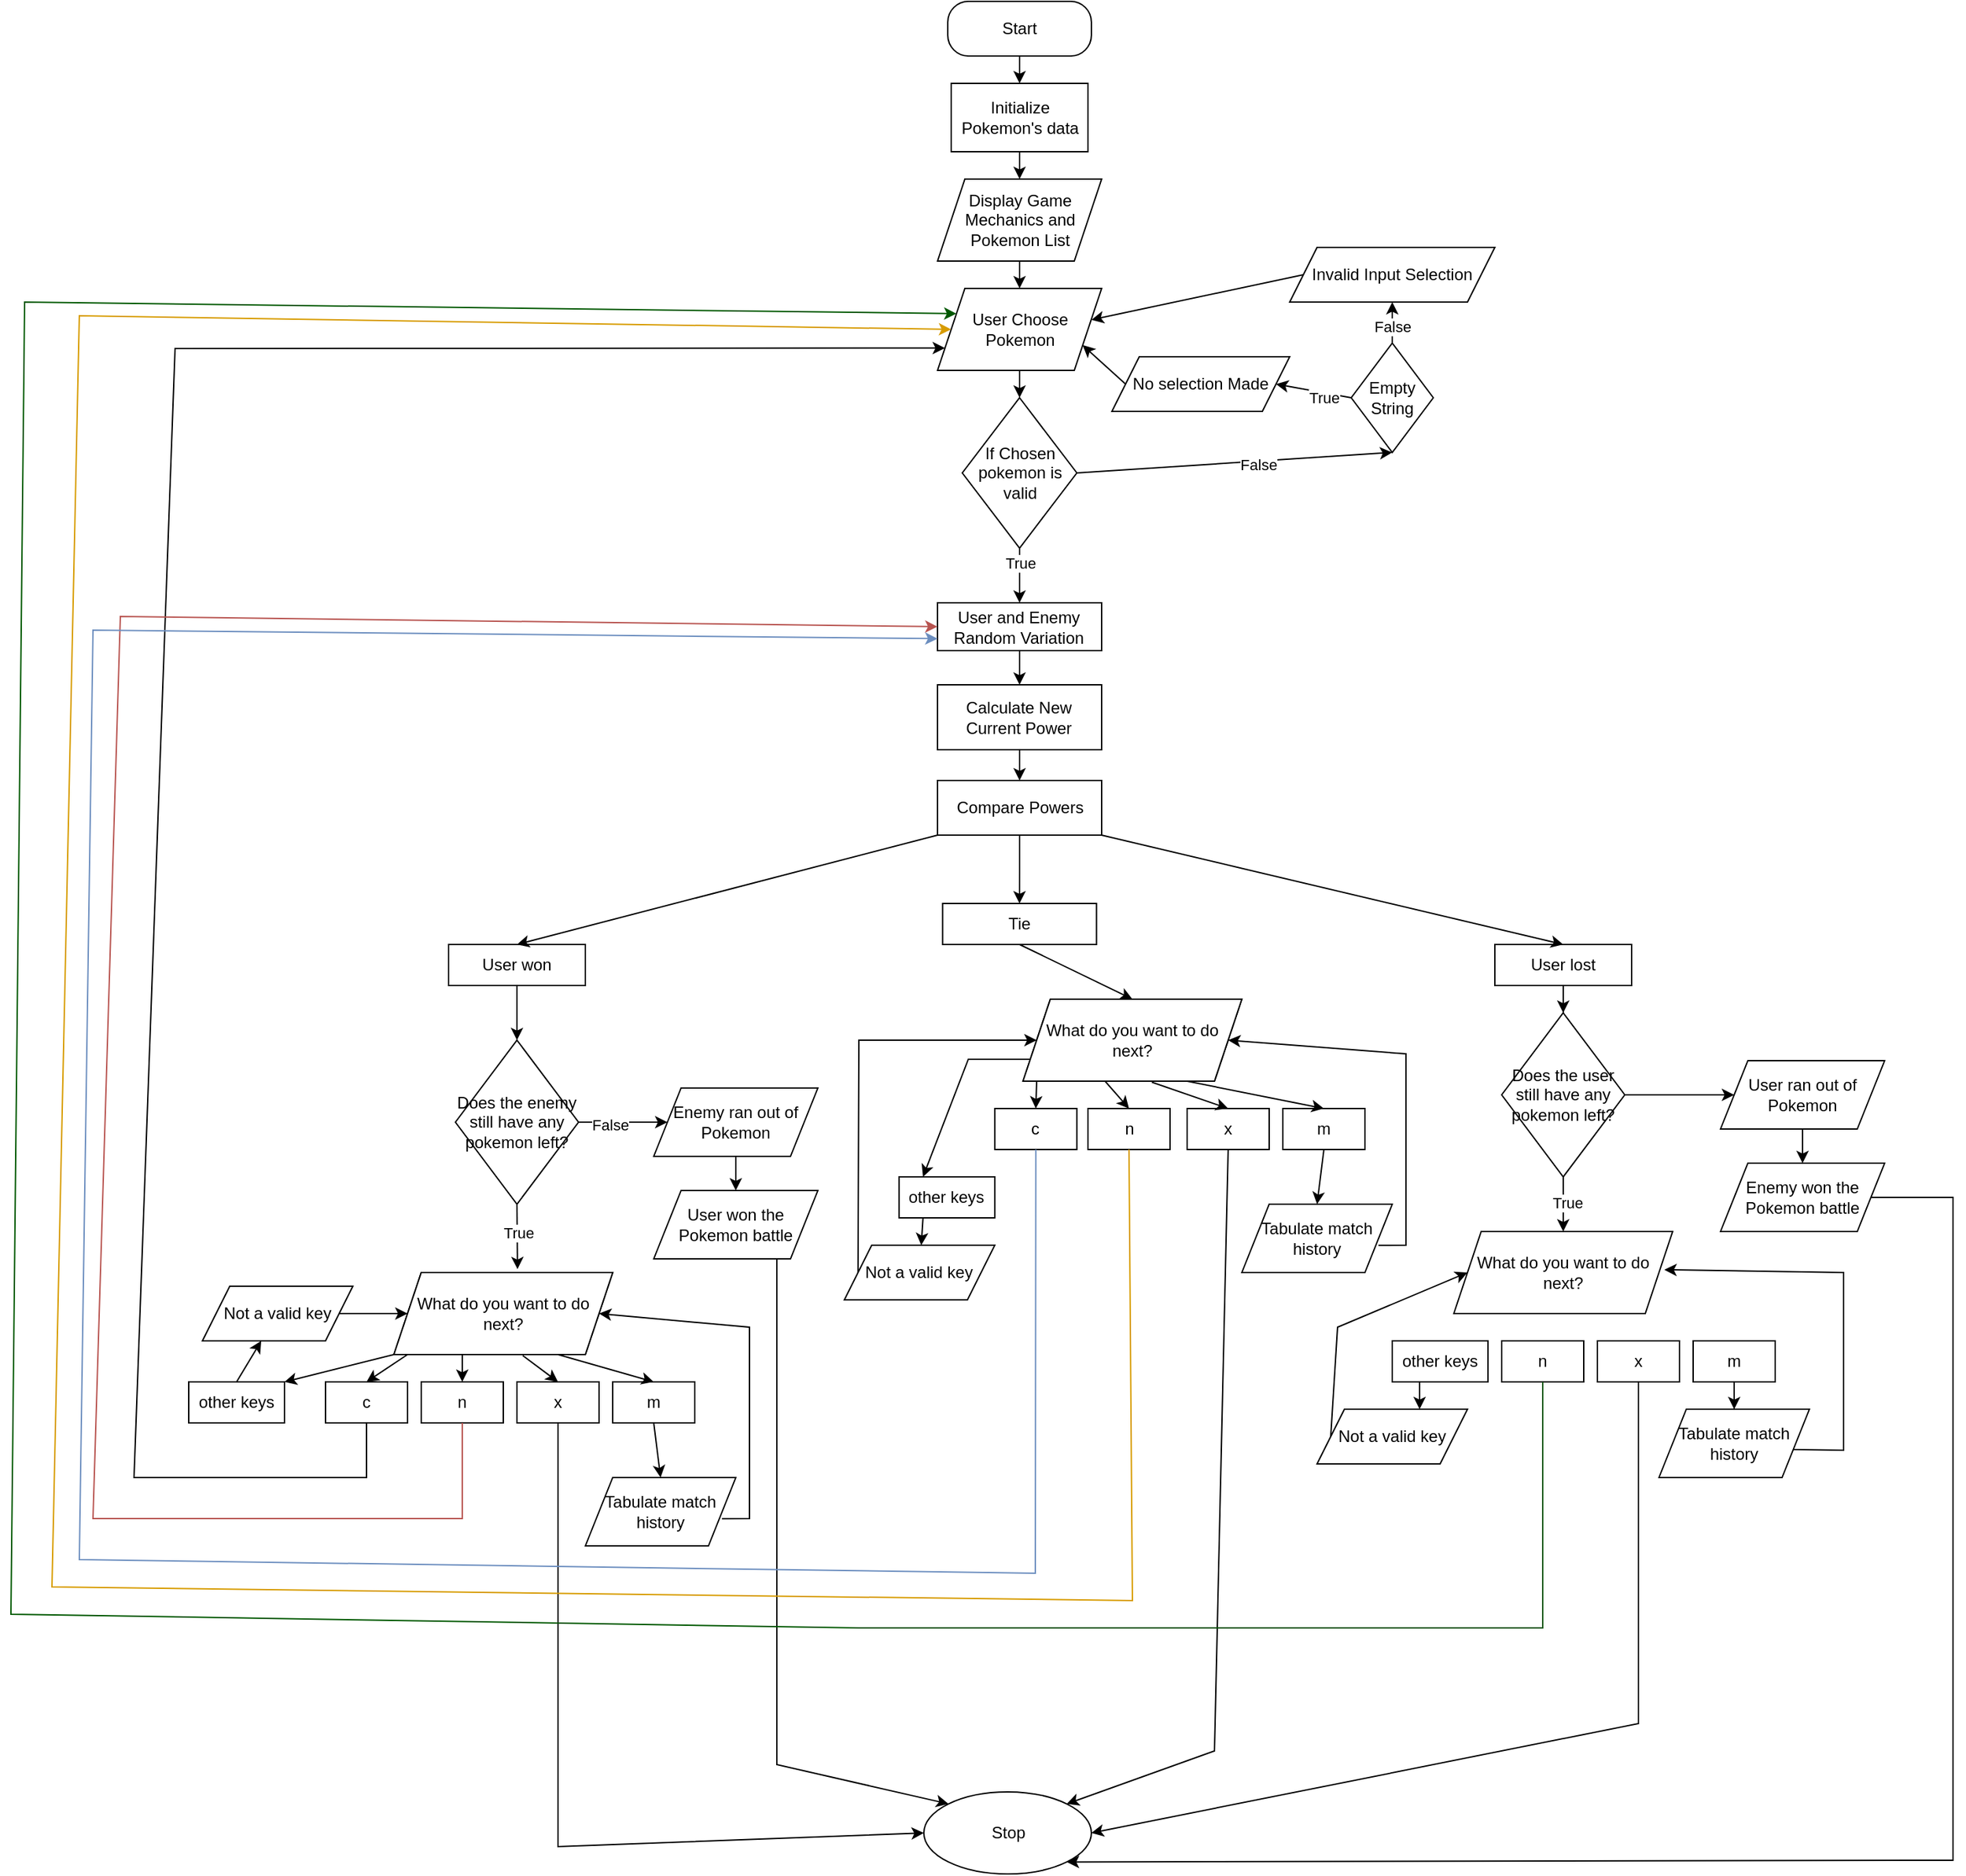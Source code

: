 <mxfile version="24.7.7">
  <diagram name="Page-1" id="896NT-u7jkMOJcPzDI4I">
    <mxGraphModel dx="1861" dy="600" grid="1" gridSize="10" guides="1" tooltips="1" connect="1" arrows="1" fold="1" page="1" pageScale="1" pageWidth="850" pageHeight="1100" math="0" shadow="0">
      <root>
        <mxCell id="0" />
        <mxCell id="1" parent="0" />
        <mxCell id="AKeip4ZScs3PB6f9Q0We-1" value="Start" style="rounded=1;whiteSpace=wrap;html=1;arcSize=38;" vertex="1" parent="1">
          <mxGeometry x="365" y="40" width="105" height="40" as="geometry" />
        </mxCell>
        <mxCell id="AKeip4ZScs3PB6f9Q0We-2" value="Initialize Pokemon&#39;s data" style="rounded=0;whiteSpace=wrap;html=1;" vertex="1" parent="1">
          <mxGeometry x="367.5" y="100" width="100" height="50" as="geometry" />
        </mxCell>
        <mxCell id="AKeip4ZScs3PB6f9Q0We-7" value="Display Game Mechanics and Pokemon List" style="shape=parallelogram;perimeter=parallelogramPerimeter;whiteSpace=wrap;html=1;fixedSize=1;" vertex="1" parent="1">
          <mxGeometry x="357.5" y="170" width="120" height="60" as="geometry" />
        </mxCell>
        <mxCell id="AKeip4ZScs3PB6f9Q0We-8" value="User Choose Pokemon" style="shape=parallelogram;perimeter=parallelogramPerimeter;whiteSpace=wrap;html=1;fixedSize=1;" vertex="1" parent="1">
          <mxGeometry x="357.5" y="250" width="120" height="60" as="geometry" />
        </mxCell>
        <mxCell id="AKeip4ZScs3PB6f9Q0We-11" value="If Chosen pokemon is valid" style="rhombus;whiteSpace=wrap;html=1;" vertex="1" parent="1">
          <mxGeometry x="375.62" y="330" width="83.75" height="110" as="geometry" />
        </mxCell>
        <mxCell id="AKeip4ZScs3PB6f9Q0We-13" value="" style="endArrow=classic;html=1;rounded=0;entryX=0.5;entryY=0;entryDx=0;entryDy=0;" edge="1" parent="1" target="AKeip4ZScs3PB6f9Q0We-2">
          <mxGeometry width="50" height="50" relative="1" as="geometry">
            <mxPoint x="417.5" y="80" as="sourcePoint" />
            <mxPoint x="467.5" y="30" as="targetPoint" />
          </mxGeometry>
        </mxCell>
        <mxCell id="AKeip4ZScs3PB6f9Q0We-14" value="" style="endArrow=classic;html=1;rounded=0;exitX=0.5;exitY=1;exitDx=0;exitDy=0;entryX=0.5;entryY=0;entryDx=0;entryDy=0;" edge="1" parent="1" source="AKeip4ZScs3PB6f9Q0We-2" target="AKeip4ZScs3PB6f9Q0We-7">
          <mxGeometry width="50" height="50" relative="1" as="geometry">
            <mxPoint x="400" y="340" as="sourcePoint" />
            <mxPoint x="450" y="290" as="targetPoint" />
          </mxGeometry>
        </mxCell>
        <mxCell id="AKeip4ZScs3PB6f9Q0We-15" value="" style="endArrow=classic;html=1;rounded=0;exitX=0.5;exitY=1;exitDx=0;exitDy=0;entryX=0.5;entryY=0;entryDx=0;entryDy=0;" edge="1" parent="1" source="AKeip4ZScs3PB6f9Q0We-7" target="AKeip4ZScs3PB6f9Q0We-8">
          <mxGeometry width="50" height="50" relative="1" as="geometry">
            <mxPoint x="400" y="340" as="sourcePoint" />
            <mxPoint x="450" y="290" as="targetPoint" />
          </mxGeometry>
        </mxCell>
        <mxCell id="AKeip4ZScs3PB6f9Q0We-16" value="" style="endArrow=classic;html=1;rounded=0;exitX=0.5;exitY=1;exitDx=0;exitDy=0;entryX=0.5;entryY=0;entryDx=0;entryDy=0;" edge="1" parent="1" source="AKeip4ZScs3PB6f9Q0We-8" target="AKeip4ZScs3PB6f9Q0We-11">
          <mxGeometry width="50" height="50" relative="1" as="geometry">
            <mxPoint x="400" y="340" as="sourcePoint" />
            <mxPoint x="450" y="290" as="targetPoint" />
          </mxGeometry>
        </mxCell>
        <mxCell id="AKeip4ZScs3PB6f9Q0We-18" value="" style="endArrow=classic;html=1;rounded=0;exitX=1;exitY=0.5;exitDx=0;exitDy=0;entryX=0.5;entryY=1;entryDx=0;entryDy=0;" edge="1" parent="1" source="AKeip4ZScs3PB6f9Q0We-11" target="AKeip4ZScs3PB6f9Q0We-21">
          <mxGeometry width="50" height="50" relative="1" as="geometry">
            <mxPoint x="400" y="340" as="sourcePoint" />
            <mxPoint x="590" y="385" as="targetPoint" />
            <Array as="points" />
          </mxGeometry>
        </mxCell>
        <mxCell id="AKeip4ZScs3PB6f9Q0We-19" value="False" style="edgeLabel;html=1;align=center;verticalAlign=middle;resizable=0;points=[];" vertex="1" connectable="0" parent="AKeip4ZScs3PB6f9Q0We-18">
          <mxGeometry x="0.145" y="-2" relative="1" as="geometry">
            <mxPoint as="offset" />
          </mxGeometry>
        </mxCell>
        <mxCell id="AKeip4ZScs3PB6f9Q0We-21" value="Empty String" style="rhombus;whiteSpace=wrap;html=1;" vertex="1" parent="1">
          <mxGeometry x="660" y="290" width="60" height="80" as="geometry" />
        </mxCell>
        <mxCell id="AKeip4ZScs3PB6f9Q0We-22" value="No selection Made" style="shape=parallelogram;perimeter=parallelogramPerimeter;whiteSpace=wrap;html=1;fixedSize=1;" vertex="1" parent="1">
          <mxGeometry x="485" y="300" width="130" height="40" as="geometry" />
        </mxCell>
        <mxCell id="AKeip4ZScs3PB6f9Q0We-23" value="Invalid Input Selection" style="shape=parallelogram;perimeter=parallelogramPerimeter;whiteSpace=wrap;html=1;fixedSize=1;" vertex="1" parent="1">
          <mxGeometry x="615" y="220" width="150" height="40" as="geometry" />
        </mxCell>
        <mxCell id="AKeip4ZScs3PB6f9Q0We-24" value="" style="endArrow=classic;html=1;rounded=0;entryX=1;entryY=0.5;entryDx=0;entryDy=0;" edge="1" parent="1" target="AKeip4ZScs3PB6f9Q0We-22">
          <mxGeometry width="50" height="50" relative="1" as="geometry">
            <mxPoint x="660" y="330" as="sourcePoint" />
            <mxPoint x="610" y="320" as="targetPoint" />
          </mxGeometry>
        </mxCell>
        <mxCell id="AKeip4ZScs3PB6f9Q0We-25" value="True" style="edgeLabel;html=1;align=center;verticalAlign=middle;resizable=0;points=[];" vertex="1" connectable="0" parent="AKeip4ZScs3PB6f9Q0We-24">
          <mxGeometry x="0.08" y="-2" relative="1" as="geometry">
            <mxPoint x="9" y="7" as="offset" />
          </mxGeometry>
        </mxCell>
        <mxCell id="AKeip4ZScs3PB6f9Q0We-26" value="" style="endArrow=classic;html=1;rounded=0;entryX=0.5;entryY=1;entryDx=0;entryDy=0;exitX=0.5;exitY=0;exitDx=0;exitDy=0;" edge="1" parent="1" source="AKeip4ZScs3PB6f9Q0We-21" target="AKeip4ZScs3PB6f9Q0We-23">
          <mxGeometry width="50" height="50" relative="1" as="geometry">
            <mxPoint x="400" y="340" as="sourcePoint" />
            <mxPoint x="450" y="290" as="targetPoint" />
          </mxGeometry>
        </mxCell>
        <mxCell id="AKeip4ZScs3PB6f9Q0We-27" value="False" style="edgeLabel;html=1;align=center;verticalAlign=middle;resizable=0;points=[];" vertex="1" connectable="0" parent="AKeip4ZScs3PB6f9Q0We-26">
          <mxGeometry x="-0.2" y="-7" relative="1" as="geometry">
            <mxPoint x="-7" as="offset" />
          </mxGeometry>
        </mxCell>
        <mxCell id="AKeip4ZScs3PB6f9Q0We-28" value="" style="endArrow=classic;html=1;rounded=0;exitX=0;exitY=0.5;exitDx=0;exitDy=0;entryX=1;entryY=0.75;entryDx=0;entryDy=0;" edge="1" parent="1" source="AKeip4ZScs3PB6f9Q0We-22" target="AKeip4ZScs3PB6f9Q0We-8">
          <mxGeometry width="50" height="50" relative="1" as="geometry">
            <mxPoint x="400" y="340" as="sourcePoint" />
            <mxPoint x="450" y="290" as="targetPoint" />
          </mxGeometry>
        </mxCell>
        <mxCell id="AKeip4ZScs3PB6f9Q0We-29" value="" style="endArrow=classic;html=1;rounded=0;exitX=0;exitY=0.5;exitDx=0;exitDy=0;entryX=0.938;entryY=0.383;entryDx=0;entryDy=0;entryPerimeter=0;" edge="1" parent="1" source="AKeip4ZScs3PB6f9Q0We-23" target="AKeip4ZScs3PB6f9Q0We-8">
          <mxGeometry width="50" height="50" relative="1" as="geometry">
            <mxPoint x="400" y="340" as="sourcePoint" />
            <mxPoint x="450" y="290" as="targetPoint" />
          </mxGeometry>
        </mxCell>
        <mxCell id="AKeip4ZScs3PB6f9Q0We-30" value="" style="endArrow=classic;html=1;rounded=0;exitX=0.5;exitY=1;exitDx=0;exitDy=0;" edge="1" parent="1" source="AKeip4ZScs3PB6f9Q0We-11" target="AKeip4ZScs3PB6f9Q0We-32">
          <mxGeometry width="50" height="50" relative="1" as="geometry">
            <mxPoint x="417" y="450" as="sourcePoint" />
            <mxPoint x="320" y="385" as="targetPoint" />
          </mxGeometry>
        </mxCell>
        <mxCell id="AKeip4ZScs3PB6f9Q0We-31" value="True" style="edgeLabel;html=1;align=center;verticalAlign=middle;resizable=0;points=[];" vertex="1" connectable="0" parent="AKeip4ZScs3PB6f9Q0We-30">
          <mxGeometry x="-0.331" y="3" relative="1" as="geometry">
            <mxPoint x="-3" y="-3" as="offset" />
          </mxGeometry>
        </mxCell>
        <mxCell id="AKeip4ZScs3PB6f9Q0We-32" value="User and Enemy Random Variation" style="rounded=0;whiteSpace=wrap;html=1;" vertex="1" parent="1">
          <mxGeometry x="357.49" y="480" width="120" height="35" as="geometry" />
        </mxCell>
        <mxCell id="AKeip4ZScs3PB6f9Q0We-49" value="" style="edgeStyle=orthogonalEdgeStyle;rounded=0;orthogonalLoop=1;jettySize=auto;html=1;" edge="1" parent="1" source="AKeip4ZScs3PB6f9Q0We-34" target="AKeip4ZScs3PB6f9Q0We-38">
          <mxGeometry relative="1" as="geometry" />
        </mxCell>
        <mxCell id="AKeip4ZScs3PB6f9Q0We-34" value="Calculate New Current Power" style="rounded=0;whiteSpace=wrap;html=1;" vertex="1" parent="1">
          <mxGeometry x="357.49" y="540" width="120" height="47.5" as="geometry" />
        </mxCell>
        <mxCell id="AKeip4ZScs3PB6f9Q0We-36" value="" style="endArrow=classic;html=1;rounded=0;entryX=0.5;entryY=0;entryDx=0;entryDy=0;exitX=0.5;exitY=1;exitDx=0;exitDy=0;" edge="1" parent="1" source="AKeip4ZScs3PB6f9Q0We-32" target="AKeip4ZScs3PB6f9Q0We-34">
          <mxGeometry width="50" height="50" relative="1" as="geometry">
            <mxPoint x="410" y="310" as="sourcePoint" />
            <mxPoint x="460" y="260" as="targetPoint" />
          </mxGeometry>
        </mxCell>
        <mxCell id="AKeip4ZScs3PB6f9Q0We-43" value="" style="edgeStyle=orthogonalEdgeStyle;rounded=0;orthogonalLoop=1;jettySize=auto;html=1;" edge="1" parent="1" source="AKeip4ZScs3PB6f9Q0We-38" target="AKeip4ZScs3PB6f9Q0We-39">
          <mxGeometry relative="1" as="geometry" />
        </mxCell>
        <mxCell id="AKeip4ZScs3PB6f9Q0We-38" value="Compare Powers" style="rounded=0;whiteSpace=wrap;html=1;" vertex="1" parent="1">
          <mxGeometry x="357.5" y="610" width="120" height="40" as="geometry" />
        </mxCell>
        <mxCell id="AKeip4ZScs3PB6f9Q0We-39" value="Tie" style="rounded=0;whiteSpace=wrap;html=1;" vertex="1" parent="1">
          <mxGeometry x="361.23" y="700" width="112.51" height="30" as="geometry" />
        </mxCell>
        <mxCell id="AKeip4ZScs3PB6f9Q0We-44" value="User won" style="rounded=0;whiteSpace=wrap;html=1;" vertex="1" parent="1">
          <mxGeometry y="730" width="100" height="30" as="geometry" />
        </mxCell>
        <mxCell id="AKeip4ZScs3PB6f9Q0We-324" value="" style="edgeStyle=orthogonalEdgeStyle;rounded=0;orthogonalLoop=1;jettySize=auto;html=1;" edge="1" parent="1" source="AKeip4ZScs3PB6f9Q0We-45" target="AKeip4ZScs3PB6f9Q0We-323">
          <mxGeometry relative="1" as="geometry" />
        </mxCell>
        <mxCell id="AKeip4ZScs3PB6f9Q0We-45" value="User lost" style="rounded=0;whiteSpace=wrap;html=1;" vertex="1" parent="1">
          <mxGeometry x="765" y="730" width="100" height="30" as="geometry" />
        </mxCell>
        <mxCell id="AKeip4ZScs3PB6f9Q0We-47" value="" style="endArrow=classic;html=1;rounded=0;exitX=0;exitY=1;exitDx=0;exitDy=0;entryX=0.5;entryY=0;entryDx=0;entryDy=0;" edge="1" parent="1" source="AKeip4ZScs3PB6f9Q0We-38" target="AKeip4ZScs3PB6f9Q0We-44">
          <mxGeometry width="50" height="50" relative="1" as="geometry">
            <mxPoint x="410" y="610" as="sourcePoint" />
            <mxPoint x="460" y="560" as="targetPoint" />
          </mxGeometry>
        </mxCell>
        <mxCell id="AKeip4ZScs3PB6f9Q0We-48" value="" style="endArrow=classic;html=1;rounded=0;exitX=1;exitY=1;exitDx=0;exitDy=0;entryX=0.5;entryY=0;entryDx=0;entryDy=0;" edge="1" parent="1" source="AKeip4ZScs3PB6f9Q0We-38" target="AKeip4ZScs3PB6f9Q0We-45">
          <mxGeometry width="50" height="50" relative="1" as="geometry">
            <mxPoint x="410" y="610" as="sourcePoint" />
            <mxPoint x="460" y="560" as="targetPoint" />
          </mxGeometry>
        </mxCell>
        <mxCell id="AKeip4ZScs3PB6f9Q0We-50" value="Does the enemy still have any pokemon left?" style="rhombus;whiteSpace=wrap;html=1;" vertex="1" parent="1">
          <mxGeometry x="5" y="800" width="90" height="120" as="geometry" />
        </mxCell>
        <mxCell id="AKeip4ZScs3PB6f9Q0We-51" value="" style="endArrow=classic;html=1;rounded=0;exitX=0.5;exitY=1;exitDx=0;exitDy=0;entryX=0.565;entryY=-0.041;entryDx=0;entryDy=0;entryPerimeter=0;" edge="1" parent="1" source="AKeip4ZScs3PB6f9Q0We-50" target="AKeip4ZScs3PB6f9Q0We-54">
          <mxGeometry width="50" height="50" relative="1" as="geometry">
            <mxPoint x="360" y="750" as="sourcePoint" />
            <mxPoint x="200" y="730" as="targetPoint" />
            <Array as="points" />
          </mxGeometry>
        </mxCell>
        <mxCell id="AKeip4ZScs3PB6f9Q0We-53" value="True" style="edgeLabel;html=1;align=center;verticalAlign=middle;resizable=0;points=[];" vertex="1" connectable="0" parent="AKeip4ZScs3PB6f9Q0We-51">
          <mxGeometry x="0.281" y="-2" relative="1" as="geometry">
            <mxPoint x="2" y="-10" as="offset" />
          </mxGeometry>
        </mxCell>
        <mxCell id="AKeip4ZScs3PB6f9Q0We-52" value="" style="endArrow=classic;html=1;rounded=0;exitX=0.5;exitY=1;exitDx=0;exitDy=0;entryX=0.5;entryY=0;entryDx=0;entryDy=0;" edge="1" parent="1" source="AKeip4ZScs3PB6f9Q0We-44" target="AKeip4ZScs3PB6f9Q0We-50">
          <mxGeometry width="50" height="50" relative="1" as="geometry">
            <mxPoint x="360" y="630" as="sourcePoint" />
            <mxPoint x="410" y="580" as="targetPoint" />
          </mxGeometry>
        </mxCell>
        <mxCell id="AKeip4ZScs3PB6f9Q0We-54" value="What do you want to do next?" style="shape=parallelogram;perimeter=parallelogramPerimeter;whiteSpace=wrap;html=1;fixedSize=1;" vertex="1" parent="1">
          <mxGeometry x="-40" y="970" width="160" height="60" as="geometry" />
        </mxCell>
        <mxCell id="AKeip4ZScs3PB6f9Q0We-55" value="x" style="rounded=0;whiteSpace=wrap;html=1;" vertex="1" parent="1">
          <mxGeometry x="50" y="1050" width="60" height="30" as="geometry" />
        </mxCell>
        <mxCell id="AKeip4ZScs3PB6f9Q0We-56" value="n" style="rounded=0;whiteSpace=wrap;html=1;" vertex="1" parent="1">
          <mxGeometry x="-20" y="1050" width="60" height="30" as="geometry" />
        </mxCell>
        <mxCell id="AKeip4ZScs3PB6f9Q0We-59" value="m" style="rounded=0;whiteSpace=wrap;html=1;" vertex="1" parent="1">
          <mxGeometry x="120" y="1050" width="60" height="30" as="geometry" />
        </mxCell>
        <mxCell id="AKeip4ZScs3PB6f9Q0We-61" value="c" style="rounded=0;whiteSpace=wrap;html=1;" vertex="1" parent="1">
          <mxGeometry x="-90" y="1050" width="60" height="30" as="geometry" />
        </mxCell>
        <mxCell id="AKeip4ZScs3PB6f9Q0We-62" value="other keys" style="rounded=0;whiteSpace=wrap;html=1;" vertex="1" parent="1">
          <mxGeometry x="-190" y="1050" width="70" height="30" as="geometry" />
        </mxCell>
        <mxCell id="AKeip4ZScs3PB6f9Q0We-69" value="Not a valid key" style="shape=parallelogram;perimeter=parallelogramPerimeter;whiteSpace=wrap;html=1;fixedSize=1;" vertex="1" parent="1">
          <mxGeometry x="-180" y="980" width="110" height="40" as="geometry" />
        </mxCell>
        <mxCell id="AKeip4ZScs3PB6f9Q0We-74" value="" style="endArrow=classic;html=1;rounded=0;exitX=0.5;exitY=0;exitDx=0;exitDy=0;" edge="1" parent="1" source="AKeip4ZScs3PB6f9Q0We-62" target="AKeip4ZScs3PB6f9Q0We-69">
          <mxGeometry width="50" height="50" relative="1" as="geometry">
            <mxPoint x="360" y="630" as="sourcePoint" />
            <mxPoint x="-50" y="630" as="targetPoint" />
            <Array as="points" />
          </mxGeometry>
        </mxCell>
        <mxCell id="AKeip4ZScs3PB6f9Q0We-78" value="" style="endArrow=classic;html=1;rounded=0;exitX=1;exitY=0.5;exitDx=0;exitDy=0;" edge="1" parent="1" source="AKeip4ZScs3PB6f9Q0We-50">
          <mxGeometry width="50" height="50" relative="1" as="geometry">
            <mxPoint x="-60" y="840" as="sourcePoint" />
            <mxPoint x="160" y="860" as="targetPoint" />
          </mxGeometry>
        </mxCell>
        <mxCell id="AKeip4ZScs3PB6f9Q0We-79" value="False" style="edgeLabel;html=1;align=center;verticalAlign=middle;resizable=0;points=[];" vertex="1" connectable="0" parent="AKeip4ZScs3PB6f9Q0We-78">
          <mxGeometry x="-0.288" y="-2" relative="1" as="geometry">
            <mxPoint as="offset" />
          </mxGeometry>
        </mxCell>
        <mxCell id="AKeip4ZScs3PB6f9Q0We-80" value="What do you want to do next?" style="shape=parallelogram;perimeter=parallelogramPerimeter;whiteSpace=wrap;html=1;fixedSize=1;" vertex="1" parent="1">
          <mxGeometry x="-40" y="970" width="160" height="60" as="geometry" />
        </mxCell>
        <mxCell id="AKeip4ZScs3PB6f9Q0We-81" value="Enemy ran out of Pokemon" style="shape=parallelogram;perimeter=parallelogramPerimeter;whiteSpace=wrap;html=1;fixedSize=1;" vertex="1" parent="1">
          <mxGeometry x="150" y="835" width="120" height="50" as="geometry" />
        </mxCell>
        <mxCell id="AKeip4ZScs3PB6f9Q0We-82" value="User won the Pokemon battle" style="shape=parallelogram;perimeter=parallelogramPerimeter;whiteSpace=wrap;html=1;fixedSize=1;" vertex="1" parent="1">
          <mxGeometry x="150" y="910" width="120" height="50" as="geometry" />
        </mxCell>
        <mxCell id="AKeip4ZScs3PB6f9Q0We-83" value="" style="endArrow=classic;html=1;rounded=0;exitX=0.5;exitY=1;exitDx=0;exitDy=0;" edge="1" parent="1" source="AKeip4ZScs3PB6f9Q0We-81" target="AKeip4ZScs3PB6f9Q0We-82">
          <mxGeometry width="50" height="50" relative="1" as="geometry">
            <mxPoint x="40" y="890" as="sourcePoint" />
            <mxPoint x="209" y="910" as="targetPoint" />
          </mxGeometry>
        </mxCell>
        <mxCell id="AKeip4ZScs3PB6f9Q0We-85" value="" style="endArrow=classic;html=1;rounded=0;exitX=1;exitY=0.5;exitDx=0;exitDy=0;entryX=0;entryY=0.5;entryDx=0;entryDy=0;" edge="1" parent="1" source="AKeip4ZScs3PB6f9Q0We-69" target="AKeip4ZScs3PB6f9Q0We-80">
          <mxGeometry width="50" height="50" relative="1" as="geometry">
            <mxPoint x="-80" y="1040" as="sourcePoint" />
            <mxPoint x="-30" y="990" as="targetPoint" />
          </mxGeometry>
        </mxCell>
        <mxCell id="AKeip4ZScs3PB6f9Q0We-86" value="" style="endArrow=classic;html=1;rounded=0;entryX=0.5;entryY=0;entryDx=0;entryDy=0;" edge="1" parent="1" target="AKeip4ZScs3PB6f9Q0We-61">
          <mxGeometry width="50" height="50" relative="1" as="geometry">
            <mxPoint x="-30" y="1030" as="sourcePoint" />
            <mxPoint x="20" y="980" as="targetPoint" />
          </mxGeometry>
        </mxCell>
        <mxCell id="AKeip4ZScs3PB6f9Q0We-87" value="" style="endArrow=classic;html=1;rounded=0;" edge="1" parent="1" target="AKeip4ZScs3PB6f9Q0We-56">
          <mxGeometry width="50" height="50" relative="1" as="geometry">
            <mxPoint x="10" y="1040" as="sourcePoint" />
            <mxPoint x="-50" y="1060" as="targetPoint" />
            <Array as="points">
              <mxPoint x="10" y="1030" />
            </Array>
          </mxGeometry>
        </mxCell>
        <mxCell id="AKeip4ZScs3PB6f9Q0We-88" value="" style="endArrow=classic;html=1;rounded=0;entryX=0.5;entryY=0;entryDx=0;entryDy=0;exitX=0.589;exitY=1.012;exitDx=0;exitDy=0;exitPerimeter=0;" edge="1" parent="1" source="AKeip4ZScs3PB6f9Q0We-80" target="AKeip4ZScs3PB6f9Q0We-55">
          <mxGeometry width="50" height="50" relative="1" as="geometry">
            <mxPoint x="53" y="1029" as="sourcePoint" />
            <mxPoint x="-40" y="1070" as="targetPoint" />
          </mxGeometry>
        </mxCell>
        <mxCell id="AKeip4ZScs3PB6f9Q0We-89" value="" style="endArrow=classic;html=1;rounded=0;exitX=0.75;exitY=1;exitDx=0;exitDy=0;entryX=0.5;entryY=0;entryDx=0;entryDy=0;" edge="1" parent="1" source="AKeip4ZScs3PB6f9Q0We-80" target="AKeip4ZScs3PB6f9Q0We-59">
          <mxGeometry width="50" height="50" relative="1" as="geometry">
            <mxPoint x="-80" y="1040" as="sourcePoint" />
            <mxPoint x="-30" y="990" as="targetPoint" />
          </mxGeometry>
        </mxCell>
        <mxCell id="AKeip4ZScs3PB6f9Q0We-90" value="" style="endArrow=classic;html=1;rounded=0;exitX=0.5;exitY=1;exitDx=0;exitDy=0;entryX=0;entryY=0.75;entryDx=0;entryDy=0;" edge="1" parent="1" source="AKeip4ZScs3PB6f9Q0We-61" target="AKeip4ZScs3PB6f9Q0We-8">
          <mxGeometry width="50" height="50" relative="1" as="geometry">
            <mxPoint x="380" y="840" as="sourcePoint" />
            <mxPoint x="-220" y="680" as="targetPoint" />
            <Array as="points">
              <mxPoint x="-60" y="1120" />
              <mxPoint x="-230" y="1120" />
              <mxPoint x="-200" y="294" />
            </Array>
          </mxGeometry>
        </mxCell>
        <mxCell id="AKeip4ZScs3PB6f9Q0We-91" value="" style="endArrow=classic;html=1;rounded=0;exitX=0.5;exitY=1;exitDx=0;exitDy=0;entryX=0;entryY=0.5;entryDx=0;entryDy=0;fillColor=#f8cecc;strokeColor=#b85450;" edge="1" parent="1" source="AKeip4ZScs3PB6f9Q0We-56" target="AKeip4ZScs3PB6f9Q0We-32">
          <mxGeometry width="50" height="50" relative="1" as="geometry">
            <mxPoint x="750" y="1130" as="sourcePoint" />
            <mxPoint x="800" y="1080" as="targetPoint" />
            <Array as="points">
              <mxPoint x="10" y="1150" />
              <mxPoint x="-260" y="1150" />
              <mxPoint x="-240" y="490" />
            </Array>
          </mxGeometry>
        </mxCell>
        <mxCell id="AKeip4ZScs3PB6f9Q0We-92" value="Tabulate match history" style="shape=parallelogram;perimeter=parallelogramPerimeter;whiteSpace=wrap;html=1;fixedSize=1;" vertex="1" parent="1">
          <mxGeometry x="100" y="1120" width="110" height="50" as="geometry" />
        </mxCell>
        <mxCell id="AKeip4ZScs3PB6f9Q0We-93" value="" style="endArrow=classic;html=1;rounded=0;exitX=0.5;exitY=1;exitDx=0;exitDy=0;entryX=0.5;entryY=0;entryDx=0;entryDy=0;" edge="1" parent="1" source="AKeip4ZScs3PB6f9Q0We-59" target="AKeip4ZScs3PB6f9Q0We-92">
          <mxGeometry width="50" height="50" relative="1" as="geometry">
            <mxPoint x="-190" y="1040" as="sourcePoint" />
            <mxPoint x="180" y="1110" as="targetPoint" />
          </mxGeometry>
        </mxCell>
        <mxCell id="AKeip4ZScs3PB6f9Q0We-94" value="" style="endArrow=classic;html=1;rounded=0;exitX=0.908;exitY=0.603;exitDx=0;exitDy=0;exitPerimeter=0;entryX=1;entryY=0.5;entryDx=0;entryDy=0;" edge="1" parent="1" source="AKeip4ZScs3PB6f9Q0We-92" target="AKeip4ZScs3PB6f9Q0We-80">
          <mxGeometry width="50" height="50" relative="1" as="geometry">
            <mxPoint y="1060" as="sourcePoint" />
            <mxPoint x="50" y="1010" as="targetPoint" />
            <Array as="points">
              <mxPoint x="220" y="1150" />
              <mxPoint x="220" y="1010" />
            </Array>
          </mxGeometry>
        </mxCell>
        <mxCell id="AKeip4ZScs3PB6f9Q0We-95" value="Stop" style="ellipse;whiteSpace=wrap;html=1;" vertex="1" parent="1">
          <mxGeometry x="347.5" y="1350" width="122.5" height="60" as="geometry" />
        </mxCell>
        <mxCell id="AKeip4ZScs3PB6f9Q0We-97" value="" style="endArrow=classic;html=1;rounded=0;exitX=0.5;exitY=1;exitDx=0;exitDy=0;entryX=0;entryY=0.5;entryDx=0;entryDy=0;" edge="1" parent="1" source="AKeip4ZScs3PB6f9Q0We-55" target="AKeip4ZScs3PB6f9Q0We-95">
          <mxGeometry width="50" height="50" relative="1" as="geometry">
            <mxPoint x="230" y="1260" as="sourcePoint" />
            <mxPoint x="280" y="1210" as="targetPoint" />
            <Array as="points">
              <mxPoint x="80" y="1390" />
            </Array>
          </mxGeometry>
        </mxCell>
        <mxCell id="AKeip4ZScs3PB6f9Q0We-98" value="" style="endArrow=classic;html=1;rounded=0;exitX=0.5;exitY=1;exitDx=0;exitDy=0;entryX=0;entryY=0;entryDx=0;entryDy=0;" edge="1" parent="1" target="AKeip4ZScs3PB6f9Q0We-95">
          <mxGeometry width="50" height="50" relative="1" as="geometry">
            <mxPoint x="240" y="960" as="sourcePoint" />
            <mxPoint x="410" y="1000" as="targetPoint" />
            <Array as="points">
              <mxPoint x="240" y="1330" />
            </Array>
          </mxGeometry>
        </mxCell>
        <mxCell id="AKeip4ZScs3PB6f9Q0We-131" value="What do you want to do next?" style="shape=parallelogram;perimeter=parallelogramPerimeter;whiteSpace=wrap;html=1;fixedSize=1;" vertex="1" parent="1">
          <mxGeometry x="420" y="770" width="160" height="60" as="geometry" />
        </mxCell>
        <mxCell id="AKeip4ZScs3PB6f9Q0We-132" value="x" style="rounded=0;whiteSpace=wrap;html=1;" vertex="1" parent="1">
          <mxGeometry x="540" y="850" width="60" height="30" as="geometry" />
        </mxCell>
        <mxCell id="AKeip4ZScs3PB6f9Q0We-133" value="n" style="rounded=0;whiteSpace=wrap;html=1;" vertex="1" parent="1">
          <mxGeometry x="467.5" y="850" width="60" height="30" as="geometry" />
        </mxCell>
        <mxCell id="AKeip4ZScs3PB6f9Q0We-134" value="m" style="rounded=0;whiteSpace=wrap;html=1;" vertex="1" parent="1">
          <mxGeometry x="610" y="850" width="60" height="30" as="geometry" />
        </mxCell>
        <mxCell id="AKeip4ZScs3PB6f9Q0We-135" value="c" style="rounded=0;whiteSpace=wrap;html=1;" vertex="1" parent="1">
          <mxGeometry x="399.37" y="850" width="60" height="30" as="geometry" />
        </mxCell>
        <mxCell id="AKeip4ZScs3PB6f9Q0We-136" value="other keys" style="rounded=0;whiteSpace=wrap;html=1;" vertex="1" parent="1">
          <mxGeometry x="329.37" y="900" width="70" height="30" as="geometry" />
        </mxCell>
        <mxCell id="AKeip4ZScs3PB6f9Q0We-137" value="Not a valid key" style="shape=parallelogram;perimeter=parallelogramPerimeter;whiteSpace=wrap;html=1;fixedSize=1;" vertex="1" parent="1">
          <mxGeometry x="289.37" y="950" width="110" height="40" as="geometry" />
        </mxCell>
        <mxCell id="AKeip4ZScs3PB6f9Q0We-138" value="" style="endArrow=classic;html=1;rounded=0;exitX=0.25;exitY=1;exitDx=0;exitDy=0;" edge="1" parent="1" source="AKeip4ZScs3PB6f9Q0We-136" target="AKeip4ZScs3PB6f9Q0We-137">
          <mxGeometry width="50" height="50" relative="1" as="geometry">
            <mxPoint x="400" y="930" as="sourcePoint" />
            <mxPoint x="410" y="430" as="targetPoint" />
            <Array as="points" />
          </mxGeometry>
        </mxCell>
        <mxCell id="AKeip4ZScs3PB6f9Q0We-141" value="What do you want to do next?" style="shape=parallelogram;perimeter=parallelogramPerimeter;whiteSpace=wrap;html=1;fixedSize=1;" vertex="1" parent="1">
          <mxGeometry x="420" y="770" width="160" height="60" as="geometry" />
        </mxCell>
        <mxCell id="AKeip4ZScs3PB6f9Q0We-145" value="" style="endArrow=classic;html=1;rounded=0;exitX=0;exitY=0.5;exitDx=0;exitDy=0;entryX=0;entryY=0.5;entryDx=0;entryDy=0;" edge="1" parent="1" source="AKeip4ZScs3PB6f9Q0We-137" target="AKeip4ZScs3PB6f9Q0We-141">
          <mxGeometry width="50" height="50" relative="1" as="geometry">
            <mxPoint x="380" y="840" as="sourcePoint" />
            <mxPoint x="430" y="790" as="targetPoint" />
            <Array as="points">
              <mxPoint x="300" y="800" />
              <mxPoint x="340" y="800" />
            </Array>
          </mxGeometry>
        </mxCell>
        <mxCell id="AKeip4ZScs3PB6f9Q0We-146" value="" style="endArrow=classic;html=1;rounded=0;entryX=0.5;entryY=0;entryDx=0;entryDy=0;" edge="1" parent="1" target="AKeip4ZScs3PB6f9Q0We-135">
          <mxGeometry width="50" height="50" relative="1" as="geometry">
            <mxPoint x="430" y="830" as="sourcePoint" />
            <mxPoint x="480" y="780" as="targetPoint" />
          </mxGeometry>
        </mxCell>
        <mxCell id="AKeip4ZScs3PB6f9Q0We-148" value="" style="endArrow=classic;html=1;rounded=0;entryX=0.5;entryY=0;entryDx=0;entryDy=0;exitX=0.589;exitY=1.012;exitDx=0;exitDy=0;exitPerimeter=0;" edge="1" parent="1" source="AKeip4ZScs3PB6f9Q0We-141" target="AKeip4ZScs3PB6f9Q0We-132">
          <mxGeometry width="50" height="50" relative="1" as="geometry">
            <mxPoint x="513" y="829" as="sourcePoint" />
            <mxPoint x="420" y="870" as="targetPoint" />
          </mxGeometry>
        </mxCell>
        <mxCell id="AKeip4ZScs3PB6f9Q0We-149" value="" style="endArrow=classic;html=1;rounded=0;exitX=0.75;exitY=1;exitDx=0;exitDy=0;entryX=0.5;entryY=0;entryDx=0;entryDy=0;" edge="1" parent="1" source="AKeip4ZScs3PB6f9Q0We-141" target="AKeip4ZScs3PB6f9Q0We-134">
          <mxGeometry width="50" height="50" relative="1" as="geometry">
            <mxPoint x="380" y="840" as="sourcePoint" />
            <mxPoint x="430" y="790" as="targetPoint" />
          </mxGeometry>
        </mxCell>
        <mxCell id="AKeip4ZScs3PB6f9Q0We-150" value="Tabulate match history" style="shape=parallelogram;perimeter=parallelogramPerimeter;whiteSpace=wrap;html=1;fixedSize=1;" vertex="1" parent="1">
          <mxGeometry x="580" y="920" width="110" height="50" as="geometry" />
        </mxCell>
        <mxCell id="AKeip4ZScs3PB6f9Q0We-151" value="" style="endArrow=classic;html=1;rounded=0;exitX=0.5;exitY=1;exitDx=0;exitDy=0;entryX=0.5;entryY=0;entryDx=0;entryDy=0;" edge="1" parent="1" source="AKeip4ZScs3PB6f9Q0We-134" target="AKeip4ZScs3PB6f9Q0We-150">
          <mxGeometry width="50" height="50" relative="1" as="geometry">
            <mxPoint x="270" y="840" as="sourcePoint" />
            <mxPoint x="640" y="910" as="targetPoint" />
          </mxGeometry>
        </mxCell>
        <mxCell id="AKeip4ZScs3PB6f9Q0We-152" value="" style="endArrow=classic;html=1;rounded=0;exitX=0.908;exitY=0.603;exitDx=0;exitDy=0;exitPerimeter=0;entryX=1;entryY=0.5;entryDx=0;entryDy=0;" edge="1" parent="1" source="AKeip4ZScs3PB6f9Q0We-150" target="AKeip4ZScs3PB6f9Q0We-141">
          <mxGeometry width="50" height="50" relative="1" as="geometry">
            <mxPoint x="460" y="860" as="sourcePoint" />
            <mxPoint x="510" y="810" as="targetPoint" />
            <Array as="points">
              <mxPoint x="680" y="950" />
              <mxPoint x="700" y="950" />
              <mxPoint x="700" y="880" />
              <mxPoint x="700" y="810" />
            </Array>
          </mxGeometry>
        </mxCell>
        <mxCell id="AKeip4ZScs3PB6f9Q0We-155" value="" style="endArrow=classic;html=1;rounded=0;entryX=0.25;entryY=0;entryDx=0;entryDy=0;exitX=0;exitY=0.75;exitDx=0;exitDy=0;" edge="1" parent="1" source="AKeip4ZScs3PB6f9Q0We-141" target="AKeip4ZScs3PB6f9Q0We-136">
          <mxGeometry width="50" height="50" relative="1" as="geometry">
            <mxPoint x="380" y="820" as="sourcePoint" />
            <mxPoint x="450" y="850" as="targetPoint" />
            <Array as="points">
              <mxPoint x="380" y="814" />
            </Array>
          </mxGeometry>
        </mxCell>
        <mxCell id="AKeip4ZScs3PB6f9Q0We-156" value="" style="endArrow=classic;html=1;rounded=0;entryX=1;entryY=0;entryDx=0;entryDy=0;" edge="1" parent="1" target="AKeip4ZScs3PB6f9Q0We-62">
          <mxGeometry width="50" height="50" relative="1" as="geometry">
            <mxPoint x="-40" y="1030" as="sourcePoint" />
            <mxPoint x="10" y="980" as="targetPoint" />
          </mxGeometry>
        </mxCell>
        <mxCell id="AKeip4ZScs3PB6f9Q0We-157" value="" style="endArrow=classic;html=1;rounded=0;entryX=0.5;entryY=0;entryDx=0;entryDy=0;" edge="1" parent="1" target="AKeip4ZScs3PB6f9Q0We-133">
          <mxGeometry width="50" height="50" relative="1" as="geometry">
            <mxPoint x="480" y="830" as="sourcePoint" />
            <mxPoint x="530" y="780" as="targetPoint" />
          </mxGeometry>
        </mxCell>
        <mxCell id="AKeip4ZScs3PB6f9Q0We-158" value="" style="endArrow=classic;html=1;rounded=0;exitX=0.5;exitY=1;exitDx=0;exitDy=0;entryX=0;entryY=0.75;entryDx=0;entryDy=0;fillColor=#dae8fc;strokeColor=#6c8ebf;" edge="1" parent="1" source="AKeip4ZScs3PB6f9Q0We-135" target="AKeip4ZScs3PB6f9Q0We-32">
          <mxGeometry width="50" height="50" relative="1" as="geometry">
            <mxPoint x="210" y="1060" as="sourcePoint" />
            <mxPoint x="260" y="1010" as="targetPoint" />
            <Array as="points">
              <mxPoint x="429" y="1190" />
              <mxPoint x="-270" y="1180" />
              <mxPoint x="-260" y="500" />
            </Array>
          </mxGeometry>
        </mxCell>
        <mxCell id="AKeip4ZScs3PB6f9Q0We-159" value="" style="endArrow=classic;html=1;rounded=0;exitX=0.5;exitY=1;exitDx=0;exitDy=0;entryX=0;entryY=0.5;entryDx=0;entryDy=0;fillColor=#ffe6cc;strokeColor=#d79b00;" edge="1" parent="1" source="AKeip4ZScs3PB6f9Q0We-133" target="AKeip4ZScs3PB6f9Q0We-8">
          <mxGeometry width="50" height="50" relative="1" as="geometry">
            <mxPoint x="210" y="920" as="sourcePoint" />
            <mxPoint x="260" y="870" as="targetPoint" />
            <Array as="points">
              <mxPoint x="500" y="1210" />
              <mxPoint x="-290" y="1200" />
              <mxPoint x="-270" y="270" />
            </Array>
          </mxGeometry>
        </mxCell>
        <mxCell id="AKeip4ZScs3PB6f9Q0We-160" value="" style="endArrow=classic;html=1;rounded=0;exitX=0.5;exitY=1;exitDx=0;exitDy=0;entryX=1;entryY=0;entryDx=0;entryDy=0;" edge="1" parent="1" source="AKeip4ZScs3PB6f9Q0We-132" target="AKeip4ZScs3PB6f9Q0We-95">
          <mxGeometry width="50" height="50" relative="1" as="geometry">
            <mxPoint x="560" y="920" as="sourcePoint" />
            <mxPoint x="570" y="1310" as="targetPoint" />
            <Array as="points">
              <mxPoint x="560" y="1320" />
            </Array>
          </mxGeometry>
        </mxCell>
        <mxCell id="AKeip4ZScs3PB6f9Q0We-243" value="" style="endArrow=classic;html=1;rounded=0;exitX=0.5;exitY=1;exitDx=0;exitDy=0;entryX=0.5;entryY=0;entryDx=0;entryDy=0;" edge="1" parent="1" source="AKeip4ZScs3PB6f9Q0We-39" target="AKeip4ZScs3PB6f9Q0We-141">
          <mxGeometry width="50" height="50" relative="1" as="geometry">
            <mxPoint x="450" y="930" as="sourcePoint" />
            <mxPoint x="500" y="880" as="targetPoint" />
          </mxGeometry>
        </mxCell>
        <mxCell id="AKeip4ZScs3PB6f9Q0We-326" value="" style="edgeStyle=orthogonalEdgeStyle;rounded=0;orthogonalLoop=1;jettySize=auto;html=1;" edge="1" parent="1" source="AKeip4ZScs3PB6f9Q0We-323" target="AKeip4ZScs3PB6f9Q0We-325">
          <mxGeometry relative="1" as="geometry" />
        </mxCell>
        <mxCell id="AKeip4ZScs3PB6f9Q0We-327" value="True" style="edgeLabel;html=1;align=center;verticalAlign=middle;resizable=0;points=[];" vertex="1" connectable="0" parent="AKeip4ZScs3PB6f9Q0We-326">
          <mxGeometry x="-0.083" y="3" relative="1" as="geometry">
            <mxPoint as="offset" />
          </mxGeometry>
        </mxCell>
        <mxCell id="AKeip4ZScs3PB6f9Q0We-329" value="" style="edgeStyle=orthogonalEdgeStyle;rounded=0;orthogonalLoop=1;jettySize=auto;html=1;" edge="1" parent="1" source="AKeip4ZScs3PB6f9Q0We-323" target="AKeip4ZScs3PB6f9Q0We-328">
          <mxGeometry relative="1" as="geometry" />
        </mxCell>
        <mxCell id="AKeip4ZScs3PB6f9Q0We-323" value="Does the user still have any pokemon left?" style="rhombus;whiteSpace=wrap;html=1;" vertex="1" parent="1">
          <mxGeometry x="770" y="780" width="90" height="120" as="geometry" />
        </mxCell>
        <mxCell id="AKeip4ZScs3PB6f9Q0We-325" value="What do you want to do next?" style="shape=parallelogram;perimeter=parallelogramPerimeter;whiteSpace=wrap;html=1;fixedSize=1;" vertex="1" parent="1">
          <mxGeometry x="735" y="940" width="160" height="60" as="geometry" />
        </mxCell>
        <mxCell id="AKeip4ZScs3PB6f9Q0We-331" value="" style="edgeStyle=orthogonalEdgeStyle;rounded=0;orthogonalLoop=1;jettySize=auto;html=1;" edge="1" parent="1" source="AKeip4ZScs3PB6f9Q0We-328" target="AKeip4ZScs3PB6f9Q0We-330">
          <mxGeometry relative="1" as="geometry" />
        </mxCell>
        <mxCell id="AKeip4ZScs3PB6f9Q0We-328" value="User ran out of Pokemon" style="shape=parallelogram;perimeter=parallelogramPerimeter;whiteSpace=wrap;html=1;fixedSize=1;" vertex="1" parent="1">
          <mxGeometry x="930" y="815" width="120" height="50" as="geometry" />
        </mxCell>
        <mxCell id="AKeip4ZScs3PB6f9Q0We-330" value="Enemy won the Pokemon battle" style="shape=parallelogram;perimeter=parallelogramPerimeter;whiteSpace=wrap;html=1;fixedSize=1;" vertex="1" parent="1">
          <mxGeometry x="930" y="890" width="120" height="50" as="geometry" />
        </mxCell>
        <mxCell id="AKeip4ZScs3PB6f9Q0We-340" value="" style="edgeStyle=orthogonalEdgeStyle;rounded=0;orthogonalLoop=1;jettySize=auto;html=1;" edge="1" parent="1" source="AKeip4ZScs3PB6f9Q0We-332" target="AKeip4ZScs3PB6f9Q0We-339">
          <mxGeometry relative="1" as="geometry">
            <Array as="points">
              <mxPoint x="710" y="1060" />
              <mxPoint x="710" y="1060" />
            </Array>
          </mxGeometry>
        </mxCell>
        <mxCell id="AKeip4ZScs3PB6f9Q0We-332" value="other keys" style="rounded=0;whiteSpace=wrap;html=1;" vertex="1" parent="1">
          <mxGeometry x="690" y="1020" width="70" height="30" as="geometry" />
        </mxCell>
        <mxCell id="AKeip4ZScs3PB6f9Q0We-333" value="n" style="rounded=0;whiteSpace=wrap;html=1;" vertex="1" parent="1">
          <mxGeometry x="770" y="1020" width="60" height="30" as="geometry" />
        </mxCell>
        <mxCell id="AKeip4ZScs3PB6f9Q0We-334" value="x" style="rounded=0;whiteSpace=wrap;html=1;" vertex="1" parent="1">
          <mxGeometry x="840" y="1020" width="60" height="30" as="geometry" />
        </mxCell>
        <mxCell id="AKeip4ZScs3PB6f9Q0We-337" value="" style="edgeStyle=orthogonalEdgeStyle;rounded=0;orthogonalLoop=1;jettySize=auto;html=1;" edge="1" parent="1" source="AKeip4ZScs3PB6f9Q0We-335" target="AKeip4ZScs3PB6f9Q0We-336">
          <mxGeometry relative="1" as="geometry" />
        </mxCell>
        <mxCell id="AKeip4ZScs3PB6f9Q0We-335" value="m" style="rounded=0;whiteSpace=wrap;html=1;" vertex="1" parent="1">
          <mxGeometry x="910" y="1020" width="60" height="30" as="geometry" />
        </mxCell>
        <mxCell id="AKeip4ZScs3PB6f9Q0We-336" value="Tabulate match history" style="shape=parallelogram;perimeter=parallelogramPerimeter;whiteSpace=wrap;html=1;fixedSize=1;" vertex="1" parent="1">
          <mxGeometry x="885" y="1070" width="110" height="50" as="geometry" />
        </mxCell>
        <mxCell id="AKeip4ZScs3PB6f9Q0We-338" value="" style="endArrow=classic;html=1;rounded=0;entryX=0.962;entryY=0.466;entryDx=0;entryDy=0;entryPerimeter=0;exitX=0.891;exitY=0.589;exitDx=0;exitDy=0;exitPerimeter=0;" edge="1" parent="1" source="AKeip4ZScs3PB6f9Q0We-336" target="AKeip4ZScs3PB6f9Q0We-325">
          <mxGeometry width="50" height="50" relative="1" as="geometry">
            <mxPoint x="990" y="1100" as="sourcePoint" />
            <mxPoint x="900" y="970" as="targetPoint" />
            <Array as="points">
              <mxPoint x="1020" y="1100" />
              <mxPoint x="1020" y="970" />
            </Array>
          </mxGeometry>
        </mxCell>
        <mxCell id="AKeip4ZScs3PB6f9Q0We-339" value="Not a valid key" style="shape=parallelogram;perimeter=parallelogramPerimeter;whiteSpace=wrap;html=1;fixedSize=1;" vertex="1" parent="1">
          <mxGeometry x="635" y="1070" width="110" height="40" as="geometry" />
        </mxCell>
        <mxCell id="AKeip4ZScs3PB6f9Q0We-341" value="" style="endArrow=classic;html=1;rounded=0;exitX=0;exitY=0.5;exitDx=0;exitDy=0;entryX=0;entryY=0.5;entryDx=0;entryDy=0;" edge="1" parent="1" source="AKeip4ZScs3PB6f9Q0We-339" target="AKeip4ZScs3PB6f9Q0We-325">
          <mxGeometry width="50" height="50" relative="1" as="geometry">
            <mxPoint x="760" y="1030" as="sourcePoint" />
            <mxPoint x="810" y="980" as="targetPoint" />
            <Array as="points">
              <mxPoint x="650" y="1010" />
            </Array>
          </mxGeometry>
        </mxCell>
        <mxCell id="AKeip4ZScs3PB6f9Q0We-342" value="" style="endArrow=classic;html=1;rounded=0;exitX=0.5;exitY=1;exitDx=0;exitDy=0;fillColor=#008a00;strokeColor=#005700;entryX=0;entryY=0.25;entryDx=0;entryDy=0;" edge="1" parent="1" source="AKeip4ZScs3PB6f9Q0We-333" target="AKeip4ZScs3PB6f9Q0We-8">
          <mxGeometry width="50" height="50" relative="1" as="geometry">
            <mxPoint x="770" y="1080" as="sourcePoint" />
            <mxPoint x="790" y="1240" as="targetPoint" />
            <Array as="points">
              <mxPoint x="800" y="1230" />
              <mxPoint x="300" y="1230" />
              <mxPoint x="-320" y="1220" />
              <mxPoint x="-310" y="260" />
            </Array>
          </mxGeometry>
        </mxCell>
        <mxCell id="AKeip4ZScs3PB6f9Q0We-343" value="" style="endArrow=classic;html=1;rounded=0;exitX=1;exitY=0.5;exitDx=0;exitDy=0;entryX=1;entryY=1;entryDx=0;entryDy=0;" edge="1" parent="1" source="AKeip4ZScs3PB6f9Q0We-330" target="AKeip4ZScs3PB6f9Q0We-95">
          <mxGeometry width="50" height="50" relative="1" as="geometry">
            <mxPoint x="400" y="1120" as="sourcePoint" />
            <mxPoint x="450" y="1070" as="targetPoint" />
            <Array as="points">
              <mxPoint x="1100" y="915" />
              <mxPoint x="1100" y="1400" />
            </Array>
          </mxGeometry>
        </mxCell>
        <mxCell id="AKeip4ZScs3PB6f9Q0We-344" value="" style="endArrow=classic;html=1;rounded=0;exitX=0.5;exitY=1;exitDx=0;exitDy=0;entryX=1;entryY=0.5;entryDx=0;entryDy=0;" edge="1" parent="1" source="AKeip4ZScs3PB6f9Q0We-334" target="AKeip4ZScs3PB6f9Q0We-95">
          <mxGeometry width="50" height="50" relative="1" as="geometry">
            <mxPoint x="970" y="1190" as="sourcePoint" />
            <mxPoint x="870" y="1270" as="targetPoint" />
            <Array as="points">
              <mxPoint x="870" y="1300" />
            </Array>
          </mxGeometry>
        </mxCell>
      </root>
    </mxGraphModel>
  </diagram>
</mxfile>
